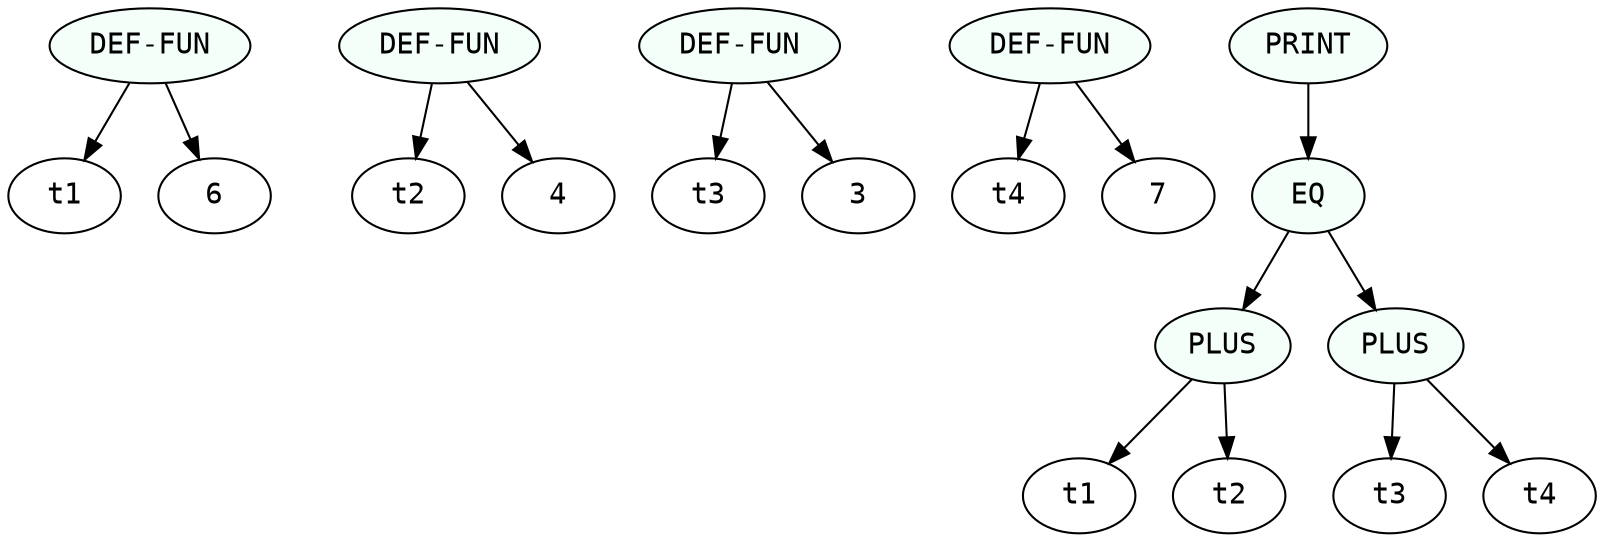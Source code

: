 digraph print {
 1 [label="t1", fontname="monospace"];
 2 [label="6", fontname="monospace"];
 3 [label="t2", fontname="monospace"];
 4 [label="4", fontname="monospace"];
 5 [label="t3", fontname="monospace"];
 6 [label="3", fontname="monospace"];
 7 [label="t4", fontname="monospace"];
 8 [label="7", fontname="monospace"];
 9 [label="t1", fontname="monospace"];
 10 [label="t2", fontname="monospace"];
 11 [label="PLUS", fontname="monospace", style=filled, fillcolor=mintcream];
 11->9
 11->10
 12 [label="t3", fontname="monospace"];
 13 [label="t4", fontname="monospace"];
 14 [label="PLUS", fontname="monospace", style=filled, fillcolor=mintcream];
 14->12
 14->13
 15 [label="EQ", fontname="monospace", style=filled, fillcolor=mintcream];
 15->11
 15->14
 16 [label="PRINT", fontname="monospace", style=filled, fillcolor=mintcream];
 16->15
 17 [label="DEF-FUN", fontname="monospace", style=filled, fillcolor=mintcream];
 17->7
 17->8
 18 [label="DEF-FUN", fontname="monospace", style=filled, fillcolor=mintcream];
 18->5
 18->6
 19 [label="DEF-FUN", fontname="monospace", style=filled, fillcolor=mintcream];
 19->3
 19->4
 20 [label="DEF-FUN", fontname="monospace", style=filled, fillcolor=mintcream];
 20->1
 20->2
 }
 